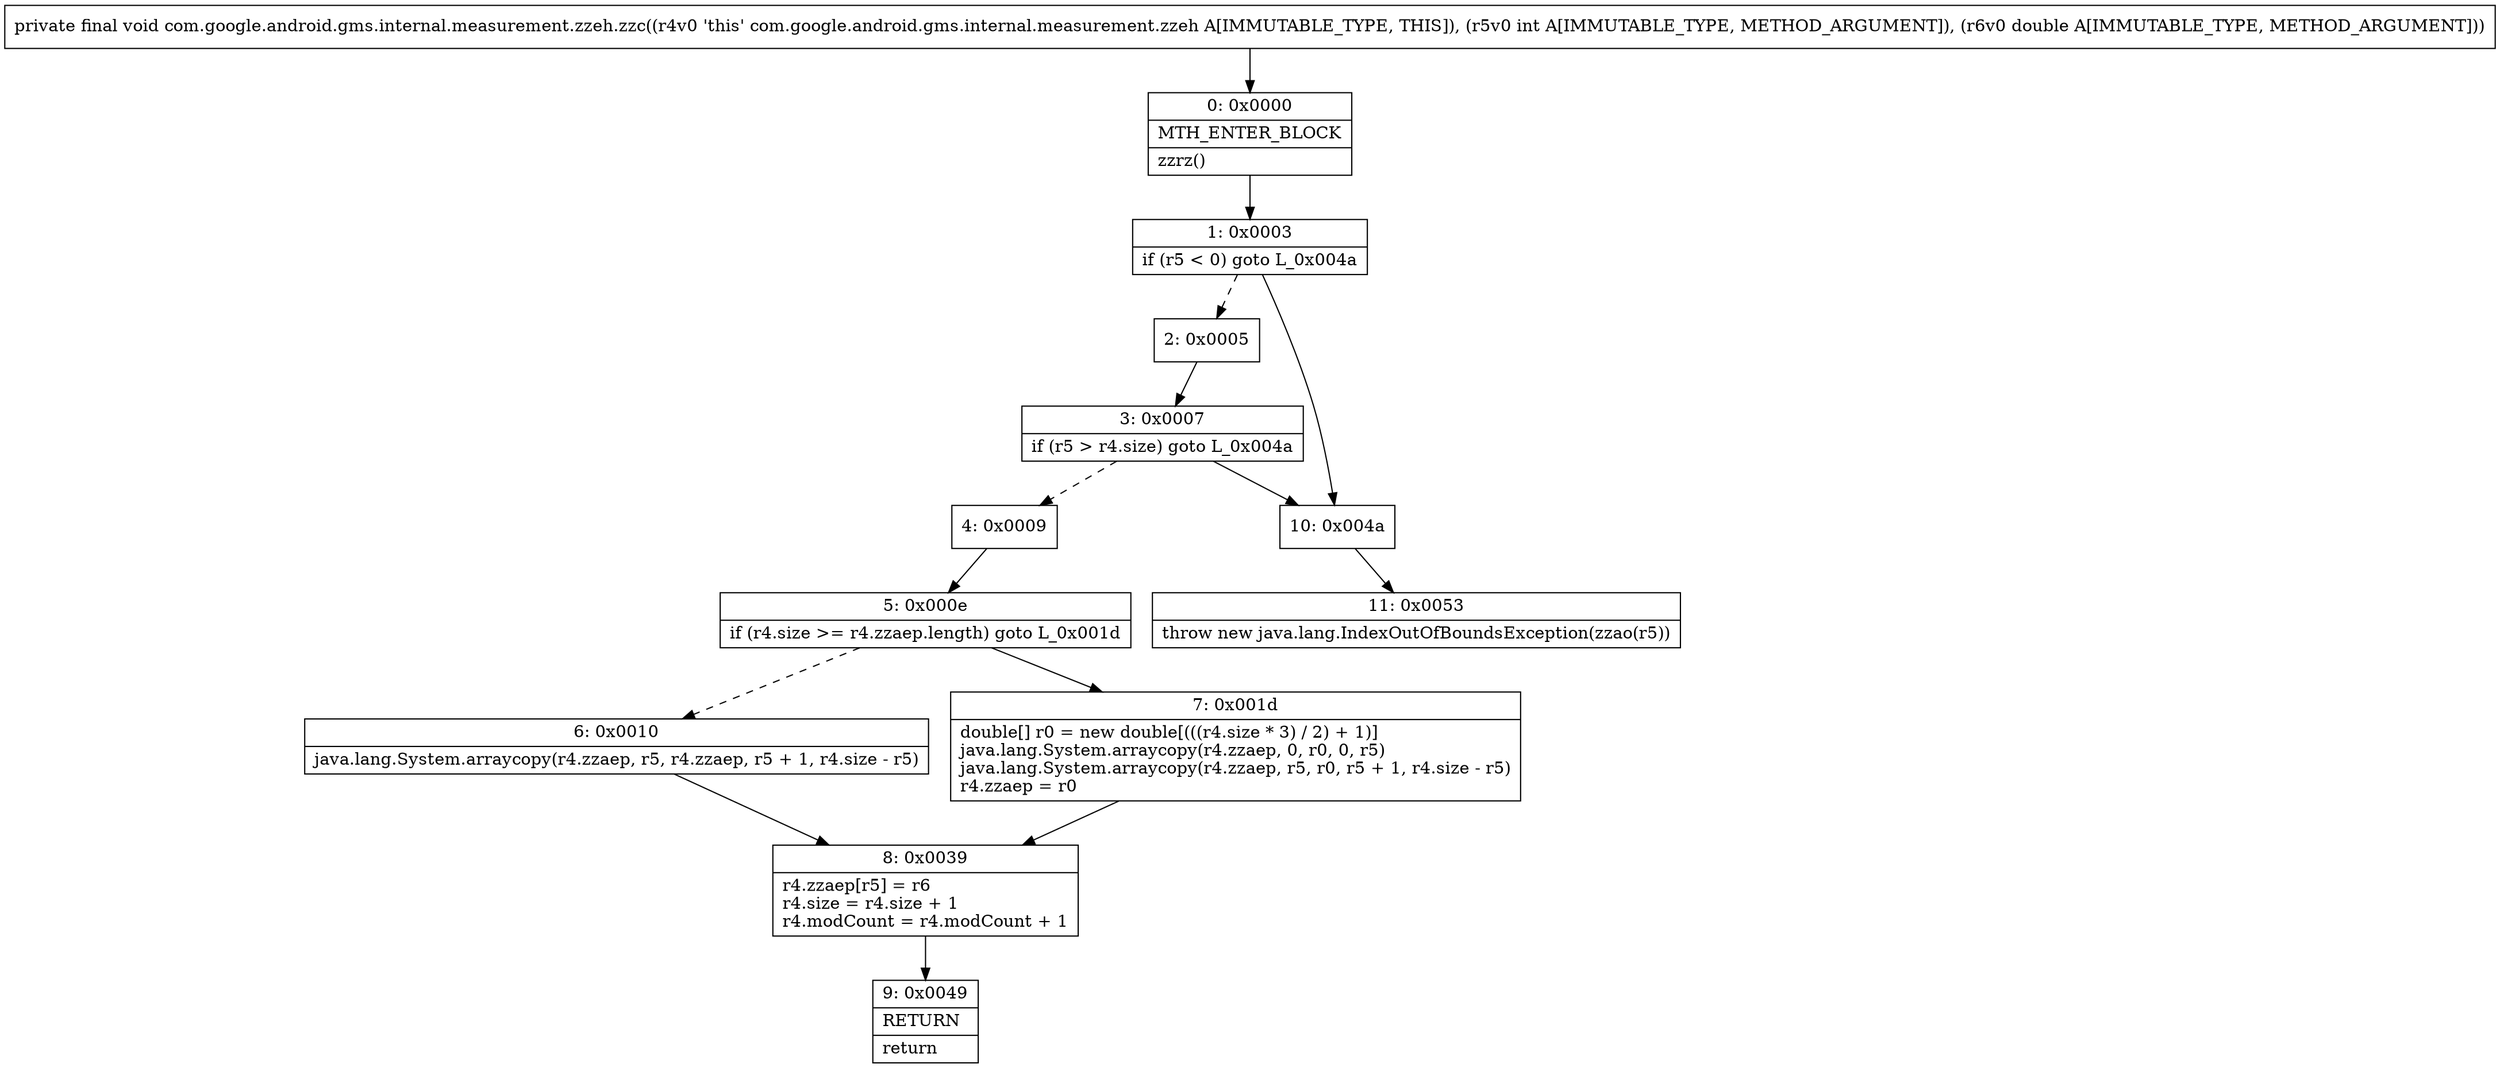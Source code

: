 digraph "CFG forcom.google.android.gms.internal.measurement.zzeh.zzc(ID)V" {
Node_0 [shape=record,label="{0\:\ 0x0000|MTH_ENTER_BLOCK\l|zzrz()\l}"];
Node_1 [shape=record,label="{1\:\ 0x0003|if (r5 \< 0) goto L_0x004a\l}"];
Node_2 [shape=record,label="{2\:\ 0x0005}"];
Node_3 [shape=record,label="{3\:\ 0x0007|if (r5 \> r4.size) goto L_0x004a\l}"];
Node_4 [shape=record,label="{4\:\ 0x0009}"];
Node_5 [shape=record,label="{5\:\ 0x000e|if (r4.size \>= r4.zzaep.length) goto L_0x001d\l}"];
Node_6 [shape=record,label="{6\:\ 0x0010|java.lang.System.arraycopy(r4.zzaep, r5, r4.zzaep, r5 + 1, r4.size \- r5)\l}"];
Node_7 [shape=record,label="{7\:\ 0x001d|double[] r0 = new double[(((r4.size * 3) \/ 2) + 1)]\ljava.lang.System.arraycopy(r4.zzaep, 0, r0, 0, r5)\ljava.lang.System.arraycopy(r4.zzaep, r5, r0, r5 + 1, r4.size \- r5)\lr4.zzaep = r0\l}"];
Node_8 [shape=record,label="{8\:\ 0x0039|r4.zzaep[r5] = r6\lr4.size = r4.size + 1\lr4.modCount = r4.modCount + 1\l}"];
Node_9 [shape=record,label="{9\:\ 0x0049|RETURN\l|return\l}"];
Node_10 [shape=record,label="{10\:\ 0x004a}"];
Node_11 [shape=record,label="{11\:\ 0x0053|throw new java.lang.IndexOutOfBoundsException(zzao(r5))\l}"];
MethodNode[shape=record,label="{private final void com.google.android.gms.internal.measurement.zzeh.zzc((r4v0 'this' com.google.android.gms.internal.measurement.zzeh A[IMMUTABLE_TYPE, THIS]), (r5v0 int A[IMMUTABLE_TYPE, METHOD_ARGUMENT]), (r6v0 double A[IMMUTABLE_TYPE, METHOD_ARGUMENT])) }"];
MethodNode -> Node_0;
Node_0 -> Node_1;
Node_1 -> Node_2[style=dashed];
Node_1 -> Node_10;
Node_2 -> Node_3;
Node_3 -> Node_4[style=dashed];
Node_3 -> Node_10;
Node_4 -> Node_5;
Node_5 -> Node_6[style=dashed];
Node_5 -> Node_7;
Node_6 -> Node_8;
Node_7 -> Node_8;
Node_8 -> Node_9;
Node_10 -> Node_11;
}

